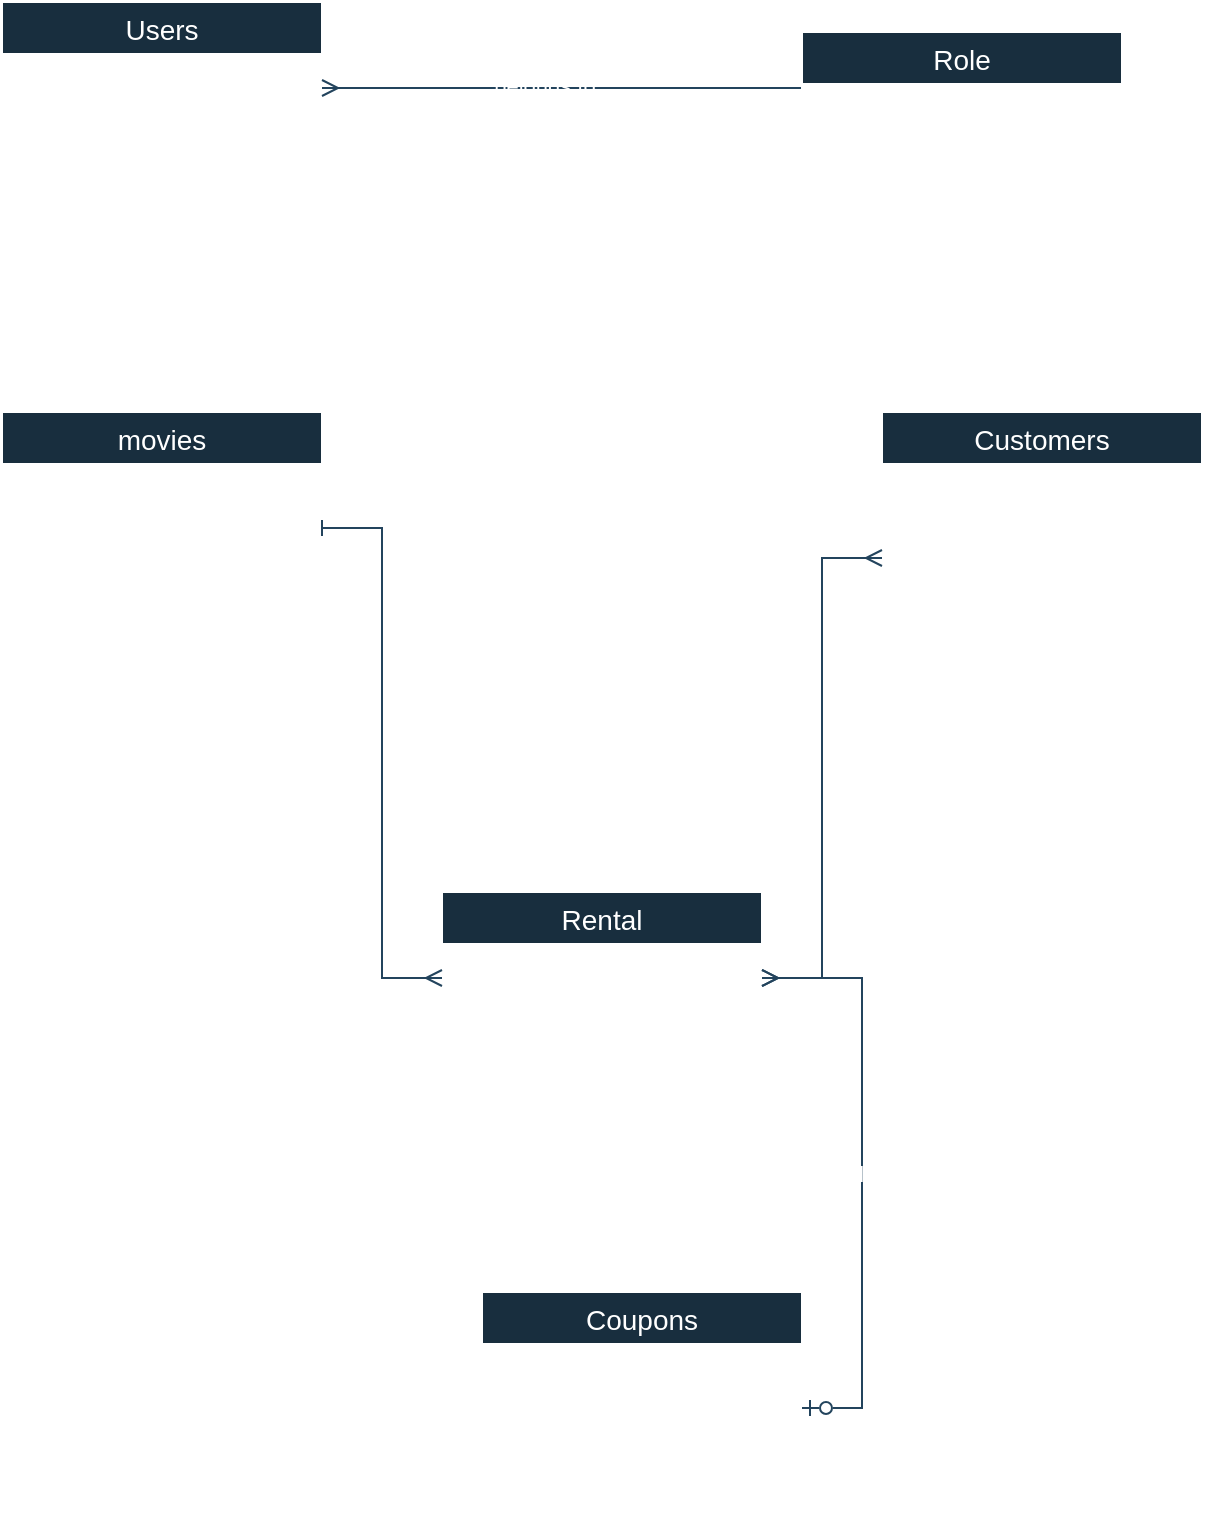 <mxfile version="24.0.4" type="device">
  <diagram id="R2lEEEUBdFMjLlhIrx00" name="Page-1">
    <mxGraphModel dx="683" dy="402" grid="1" gridSize="10" guides="1" tooltips="1" connect="1" arrows="1" fold="1" page="1" pageScale="1" pageWidth="850" pageHeight="1100" math="0" shadow="0" extFonts="Permanent Marker^https://fonts.googleapis.com/css?family=Permanent+Marker">
      <root>
        <mxCell id="0" />
        <mxCell id="1" parent="0" />
        <mxCell id="C37ftfUiYV8ZDNn68h1y-1" value="movies" style="swimlane;fontStyle=0;childLayout=stackLayout;horizontal=1;startSize=26;horizontalStack=0;resizeParent=1;resizeParentMax=0;resizeLast=0;collapsible=1;marginBottom=0;align=center;fontSize=14;labelBackgroundColor=none;fillColor=#182E3E;strokeColor=#FFFFFF;fontColor=#FFFFFF;" vertex="1" parent="1">
          <mxGeometry x="150" y="230" width="160" height="116" as="geometry" />
        </mxCell>
        <mxCell id="C37ftfUiYV8ZDNn68h1y-2" value="barcode(string)" style="text;strokeColor=none;fillColor=none;spacingLeft=4;spacingRight=4;overflow=hidden;rotatable=0;points=[[0,0.5],[1,0.5]];portConstraint=eastwest;fontSize=12;whiteSpace=wrap;html=1;labelBackgroundColor=none;fontColor=#FFFFFF;" vertex="1" parent="C37ftfUiYV8ZDNn68h1y-1">
          <mxGeometry y="26" width="160" height="30" as="geometry" />
        </mxCell>
        <mxCell id="C37ftfUiYV8ZDNn68h1y-3" value="dailyRentalRate(float)" style="text;strokeColor=none;fillColor=none;spacingLeft=4;spacingRight=4;overflow=hidden;rotatable=0;points=[[0,0.5],[1,0.5]];portConstraint=eastwest;fontSize=12;whiteSpace=wrap;html=1;labelBackgroundColor=none;fontColor=#FFFFFF;" vertex="1" parent="C37ftfUiYV8ZDNn68h1y-1">
          <mxGeometry y="56" width="160" height="30" as="geometry" />
        </mxCell>
        <mxCell id="C37ftfUiYV8ZDNn68h1y-14" value="inStock(number)" style="text;strokeColor=none;fillColor=none;spacingLeft=4;spacingRight=4;overflow=hidden;rotatable=0;points=[[0,0.5],[1,0.5]];portConstraint=eastwest;fontSize=12;whiteSpace=wrap;html=1;labelBackgroundColor=none;fontColor=#FFFFFF;" vertex="1" parent="C37ftfUiYV8ZDNn68h1y-1">
          <mxGeometry y="86" width="160" height="30" as="geometry" />
        </mxCell>
        <mxCell id="C37ftfUiYV8ZDNn68h1y-5" value="Users" style="swimlane;fontStyle=0;childLayout=stackLayout;horizontal=1;startSize=26;horizontalStack=0;resizeParent=1;resizeParentMax=0;resizeLast=0;collapsible=1;marginBottom=0;align=center;fontSize=14;labelBackgroundColor=none;fillColor=#182E3E;strokeColor=#FFFFFF;fontColor=#FFFFFF;" vertex="1" parent="1">
          <mxGeometry x="150" y="25" width="160" height="86" as="geometry" />
        </mxCell>
        <mxCell id="C37ftfUiYV8ZDNn68h1y-6" value="name(string)" style="text;strokeColor=none;fillColor=none;spacingLeft=4;spacingRight=4;overflow=hidden;rotatable=0;points=[[0,0.5],[1,0.5]];portConstraint=eastwest;fontSize=12;whiteSpace=wrap;html=1;labelBackgroundColor=none;fontColor=#FFFFFF;" vertex="1" parent="C37ftfUiYV8ZDNn68h1y-5">
          <mxGeometry y="26" width="160" height="30" as="geometry" />
        </mxCell>
        <mxCell id="C37ftfUiYV8ZDNn68h1y-36" value="password(string)" style="text;strokeColor=none;fillColor=none;spacingLeft=4;spacingRight=4;overflow=hidden;rotatable=0;points=[[0,0.5],[1,0.5]];portConstraint=eastwest;fontSize=12;whiteSpace=wrap;html=1;labelBackgroundColor=none;fontColor=#FFFFFF;" vertex="1" parent="C37ftfUiYV8ZDNn68h1y-5">
          <mxGeometry y="56" width="160" height="30" as="geometry" />
        </mxCell>
        <mxCell id="C37ftfUiYV8ZDNn68h1y-9" value="Customers" style="swimlane;fontStyle=0;childLayout=stackLayout;horizontal=1;startSize=26;horizontalStack=0;resizeParent=1;resizeParentMax=0;resizeLast=0;collapsible=1;marginBottom=0;align=center;fontSize=14;labelBackgroundColor=none;fillColor=#182E3E;strokeColor=#FFFFFF;fontColor=#FFFFFF;" vertex="1" parent="1">
          <mxGeometry x="590" y="230" width="160" height="146" as="geometry" />
        </mxCell>
        <mxCell id="C37ftfUiYV8ZDNn68h1y-10" value="firstName(string)" style="text;strokeColor=none;fillColor=none;spacingLeft=4;spacingRight=4;overflow=hidden;rotatable=0;points=[[0,0.5],[1,0.5]];portConstraint=eastwest;fontSize=12;whiteSpace=wrap;html=1;labelBackgroundColor=none;fontColor=#FFFFFF;" vertex="1" parent="C37ftfUiYV8ZDNn68h1y-9">
          <mxGeometry y="26" width="160" height="30" as="geometry" />
        </mxCell>
        <mxCell id="C37ftfUiYV8ZDNn68h1y-46" value="lastName(string)" style="text;strokeColor=none;fillColor=none;spacingLeft=4;spacingRight=4;overflow=hidden;rotatable=0;points=[[0,0.5],[1,0.5]];portConstraint=eastwest;fontSize=12;whiteSpace=wrap;html=1;labelBackgroundColor=none;fontColor=#FFFFFF;" vertex="1" parent="C37ftfUiYV8ZDNn68h1y-9">
          <mxGeometry y="56" width="160" height="30" as="geometry" />
        </mxCell>
        <mxCell id="C37ftfUiYV8ZDNn68h1y-11" value="email(string)" style="text;strokeColor=none;fillColor=none;spacingLeft=4;spacingRight=4;overflow=hidden;rotatable=0;points=[[0,0.5],[1,0.5]];portConstraint=eastwest;fontSize=12;whiteSpace=wrap;html=1;labelBackgroundColor=none;fontColor=#FFFFFF;" vertex="1" parent="C37ftfUiYV8ZDNn68h1y-9">
          <mxGeometry y="86" width="160" height="30" as="geometry" />
        </mxCell>
        <mxCell id="C37ftfUiYV8ZDNn68h1y-12" value="phone(string)" style="text;strokeColor=none;fillColor=none;spacingLeft=4;spacingRight=4;overflow=hidden;rotatable=0;points=[[0,0.5],[1,0.5]];portConstraint=eastwest;fontSize=12;whiteSpace=wrap;html=1;labelBackgroundColor=none;fontColor=#FFFFFF;" vertex="1" parent="C37ftfUiYV8ZDNn68h1y-9">
          <mxGeometry y="116" width="160" height="30" as="geometry" />
        </mxCell>
        <mxCell id="C37ftfUiYV8ZDNn68h1y-18" value="" style="edgeStyle=entityRelationEdgeStyle;fontSize=12;html=1;endArrow=baseDash;startArrow=ERmany;rounded=0;endFill=0;labelBackgroundColor=none;strokeColor=#23445D;fontColor=default;" edge="1" parent="1" source="C37ftfUiYV8ZDNn68h1y-5" target="C37ftfUiYV8ZDNn68h1y-37">
          <mxGeometry width="100" height="100" relative="1" as="geometry">
            <mxPoint x="380" y="200" as="sourcePoint" />
            <mxPoint x="480" y="100" as="targetPoint" />
          </mxGeometry>
        </mxCell>
        <mxCell id="C37ftfUiYV8ZDNn68h1y-19" value="belongs to" style="edgeLabel;html=1;align=center;verticalAlign=middle;resizable=0;points=[];labelBackgroundColor=none;fontColor=#FFFFFF;" vertex="1" connectable="0" parent="C37ftfUiYV8ZDNn68h1y-18">
          <mxGeometry x="-0.075" y="1" relative="1" as="geometry">
            <mxPoint as="offset" />
          </mxGeometry>
        </mxCell>
        <mxCell id="C37ftfUiYV8ZDNn68h1y-24" value="Rental" style="swimlane;fontStyle=0;childLayout=stackLayout;horizontal=1;startSize=26;horizontalStack=0;resizeParent=1;resizeParentMax=0;resizeLast=0;collapsible=1;marginBottom=0;align=center;fontSize=14;labelBackgroundColor=none;fillColor=#182E3E;strokeColor=#FFFFFF;fontColor=#FFFFFF;" vertex="1" parent="1">
          <mxGeometry x="370" y="470" width="160" height="86" as="geometry" />
        </mxCell>
        <mxCell id="C37ftfUiYV8ZDNn68h1y-25" value="rentDate(date)" style="text;strokeColor=none;fillColor=none;spacingLeft=4;spacingRight=4;overflow=hidden;rotatable=0;points=[[0,0.5],[1,0.5]];portConstraint=eastwest;fontSize=12;whiteSpace=wrap;html=1;labelBackgroundColor=none;fontColor=#FFFFFF;" vertex="1" parent="C37ftfUiYV8ZDNn68h1y-24">
          <mxGeometry y="26" width="160" height="30" as="geometry" />
        </mxCell>
        <mxCell id="C37ftfUiYV8ZDNn68h1y-45" value="returnDate(date)" style="text;strokeColor=none;fillColor=none;spacingLeft=4;spacingRight=4;overflow=hidden;rotatable=0;points=[[0,0.5],[1,0.5]];portConstraint=eastwest;fontSize=12;whiteSpace=wrap;html=1;labelBackgroundColor=none;fontColor=#FFFFFF;" vertex="1" parent="C37ftfUiYV8ZDNn68h1y-24">
          <mxGeometry y="56" width="160" height="30" as="geometry" />
        </mxCell>
        <mxCell id="C37ftfUiYV8ZDNn68h1y-28" value="" style="edgeStyle=entityRelationEdgeStyle;fontSize=12;html=1;endArrow=baseDash;startArrow=ERmany;rounded=0;labelBackgroundColor=none;strokeColor=#23445D;fontColor=default;endFill=0;" edge="1" parent="1" source="C37ftfUiYV8ZDNn68h1y-24" target="C37ftfUiYV8ZDNn68h1y-1">
          <mxGeometry width="100" height="100" relative="1" as="geometry">
            <mxPoint x="380" y="490" as="sourcePoint" />
            <mxPoint x="480" y="390" as="targetPoint" />
          </mxGeometry>
        </mxCell>
        <mxCell id="C37ftfUiYV8ZDNn68h1y-29" value="" style="edgeStyle=entityRelationEdgeStyle;fontSize=12;html=1;endArrow=ERmany;startArrow=ERmany;rounded=0;labelBackgroundColor=none;strokeColor=#23445D;fontColor=default;" edge="1" parent="1" source="C37ftfUiYV8ZDNn68h1y-24" target="C37ftfUiYV8ZDNn68h1y-9">
          <mxGeometry width="100" height="100" relative="1" as="geometry">
            <mxPoint x="380" y="518" as="sourcePoint" />
            <mxPoint x="320" y="298" as="targetPoint" />
          </mxGeometry>
        </mxCell>
        <mxCell id="C37ftfUiYV8ZDNn68h1y-30" value="Coupons" style="swimlane;fontStyle=0;childLayout=stackLayout;horizontal=1;startSize=26;horizontalStack=0;resizeParent=1;resizeParentMax=0;resizeLast=0;collapsible=1;marginBottom=0;align=center;fontSize=14;labelBackgroundColor=none;fillColor=#182E3E;strokeColor=#FFFFFF;fontColor=#FFFFFF;" vertex="1" parent="1">
          <mxGeometry x="390" y="670" width="160" height="116" as="geometry" />
        </mxCell>
        <mxCell id="C37ftfUiYV8ZDNn68h1y-31" value="code" style="text;strokeColor=none;fillColor=none;spacingLeft=4;spacingRight=4;overflow=hidden;rotatable=0;points=[[0,0.5],[1,0.5]];portConstraint=eastwest;fontSize=12;whiteSpace=wrap;html=1;labelBackgroundColor=none;fontColor=#FFFFFF;" vertex="1" parent="C37ftfUiYV8ZDNn68h1y-30">
          <mxGeometry y="26" width="160" height="30" as="geometry" />
        </mxCell>
        <mxCell id="C37ftfUiYV8ZDNn68h1y-33" value="description" style="text;strokeColor=none;fillColor=none;spacingLeft=4;spacingRight=4;overflow=hidden;rotatable=0;points=[[0,0.5],[1,0.5]];portConstraint=eastwest;fontSize=12;whiteSpace=wrap;html=1;labelBackgroundColor=none;fontColor=#FFFFFF;" vertex="1" parent="C37ftfUiYV8ZDNn68h1y-30">
          <mxGeometry y="56" width="160" height="30" as="geometry" />
        </mxCell>
        <mxCell id="C37ftfUiYV8ZDNn68h1y-32" value="discount" style="text;strokeColor=none;fillColor=none;spacingLeft=4;spacingRight=4;overflow=hidden;rotatable=0;points=[[0,0.5],[1,0.5]];portConstraint=eastwest;fontSize=12;whiteSpace=wrap;html=1;labelBackgroundColor=none;fontColor=#FFFFFF;" vertex="1" parent="C37ftfUiYV8ZDNn68h1y-30">
          <mxGeometry y="86" width="160" height="30" as="geometry" />
        </mxCell>
        <mxCell id="C37ftfUiYV8ZDNn68h1y-34" value="" style="edgeStyle=entityRelationEdgeStyle;fontSize=12;html=1;endArrow=ERzeroToOne;startArrow=ERmany;rounded=0;labelBackgroundColor=none;strokeColor=#23445D;fontColor=default;endFill=0;" edge="1" parent="1" source="C37ftfUiYV8ZDNn68h1y-24" target="C37ftfUiYV8ZDNn68h1y-30">
          <mxGeometry width="100" height="100" relative="1" as="geometry">
            <mxPoint x="380" y="488" as="sourcePoint" />
            <mxPoint x="630" y="560" as="targetPoint" />
          </mxGeometry>
        </mxCell>
        <mxCell id="C37ftfUiYV8ZDNn68h1y-35" value="apply to" style="edgeLabel;html=1;align=center;verticalAlign=middle;resizable=0;points=[];labelBackgroundColor=none;fontColor=#FFFFFF;" vertex="1" connectable="0" parent="C37ftfUiYV8ZDNn68h1y-34">
          <mxGeometry x="0.005" y="-1" relative="1" as="geometry">
            <mxPoint as="offset" />
          </mxGeometry>
        </mxCell>
        <mxCell id="C37ftfUiYV8ZDNn68h1y-37" value="Role" style="swimlane;fontStyle=0;childLayout=stackLayout;horizontal=1;startSize=26;horizontalStack=0;resizeParent=1;resizeParentMax=0;resizeLast=0;collapsible=1;marginBottom=0;align=center;fontSize=14;labelBackgroundColor=none;fillColor=#182E3E;strokeColor=#FFFFFF;fontColor=#FFFFFF;" vertex="1" parent="1">
          <mxGeometry x="550" y="40" width="160" height="56" as="geometry" />
        </mxCell>
        <mxCell id="C37ftfUiYV8ZDNn68h1y-38" value="name(string)" style="text;strokeColor=none;fillColor=none;spacingLeft=4;spacingRight=4;overflow=hidden;rotatable=0;points=[[0,0.5],[1,0.5]];portConstraint=eastwest;fontSize=12;whiteSpace=wrap;html=1;labelBackgroundColor=none;fontColor=#FFFFFF;" vertex="1" parent="C37ftfUiYV8ZDNn68h1y-37">
          <mxGeometry y="26" width="160" height="30" as="geometry" />
        </mxCell>
      </root>
    </mxGraphModel>
  </diagram>
</mxfile>
